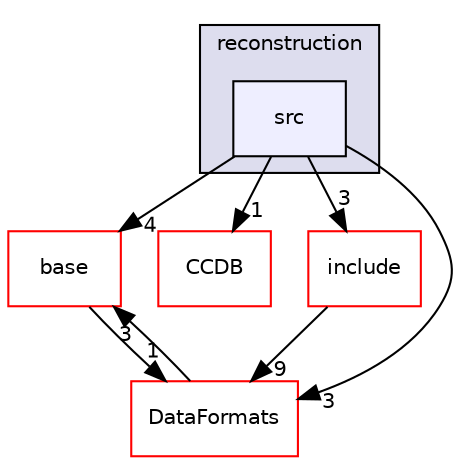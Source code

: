 digraph "/home/travis/build/AliceO2Group/AliceO2/Detectors/PHOS/reconstruction/src" {
  bgcolor=transparent;
  compound=true
  node [ fontsize="10", fontname="Helvetica"];
  edge [ labelfontsize="10", labelfontname="Helvetica"];
  subgraph clusterdir_da16e9ad2b18bb132f2d9a9746692e88 {
    graph [ bgcolor="#ddddee", pencolor="black", label="reconstruction" fontname="Helvetica", fontsize="10", URL="dir_da16e9ad2b18bb132f2d9a9746692e88.html"]
  dir_44824022925402f34c59ab8ad8fd997a [shape=box, label="src", style="filled", fillcolor="#eeeeff", pencolor="black", URL="dir_44824022925402f34c59ab8ad8fd997a.html"];
  }
  dir_fa21b46838f21636bfdcc60e4853f0ed [shape=box label="base" color="red" URL="dir_fa21b46838f21636bfdcc60e4853f0ed.html"];
  dir_6af676bf18881990e4083e191d0e63e0 [shape=box label="CCDB" color="red" URL="dir_6af676bf18881990e4083e191d0e63e0.html"];
  dir_31b4a6c34d54b2347b970402ffd45e26 [shape=box label="include" color="red" URL="dir_31b4a6c34d54b2347b970402ffd45e26.html"];
  dir_2171f7ec022c5423887b07c69b2f5b48 [shape=box label="DataFormats" color="red" URL="dir_2171f7ec022c5423887b07c69b2f5b48.html"];
  dir_44824022925402f34c59ab8ad8fd997a->dir_fa21b46838f21636bfdcc60e4853f0ed [headlabel="4", labeldistance=1.5 headhref="dir_000368_000206.html"];
  dir_44824022925402f34c59ab8ad8fd997a->dir_6af676bf18881990e4083e191d0e63e0 [headlabel="1", labeldistance=1.5 headhref="dir_000368_000019.html"];
  dir_44824022925402f34c59ab8ad8fd997a->dir_31b4a6c34d54b2347b970402ffd45e26 [headlabel="3", labeldistance=1.5 headhref="dir_000368_000358.html"];
  dir_44824022925402f34c59ab8ad8fd997a->dir_2171f7ec022c5423887b07c69b2f5b48 [headlabel="3", labeldistance=1.5 headhref="dir_000368_000076.html"];
  dir_fa21b46838f21636bfdcc60e4853f0ed->dir_2171f7ec022c5423887b07c69b2f5b48 [headlabel="1", labeldistance=1.5 headhref="dir_000206_000076.html"];
  dir_31b4a6c34d54b2347b970402ffd45e26->dir_2171f7ec022c5423887b07c69b2f5b48 [headlabel="9", labeldistance=1.5 headhref="dir_000358_000076.html"];
  dir_2171f7ec022c5423887b07c69b2f5b48->dir_fa21b46838f21636bfdcc60e4853f0ed [headlabel="3", labeldistance=1.5 headhref="dir_000076_000206.html"];
}
